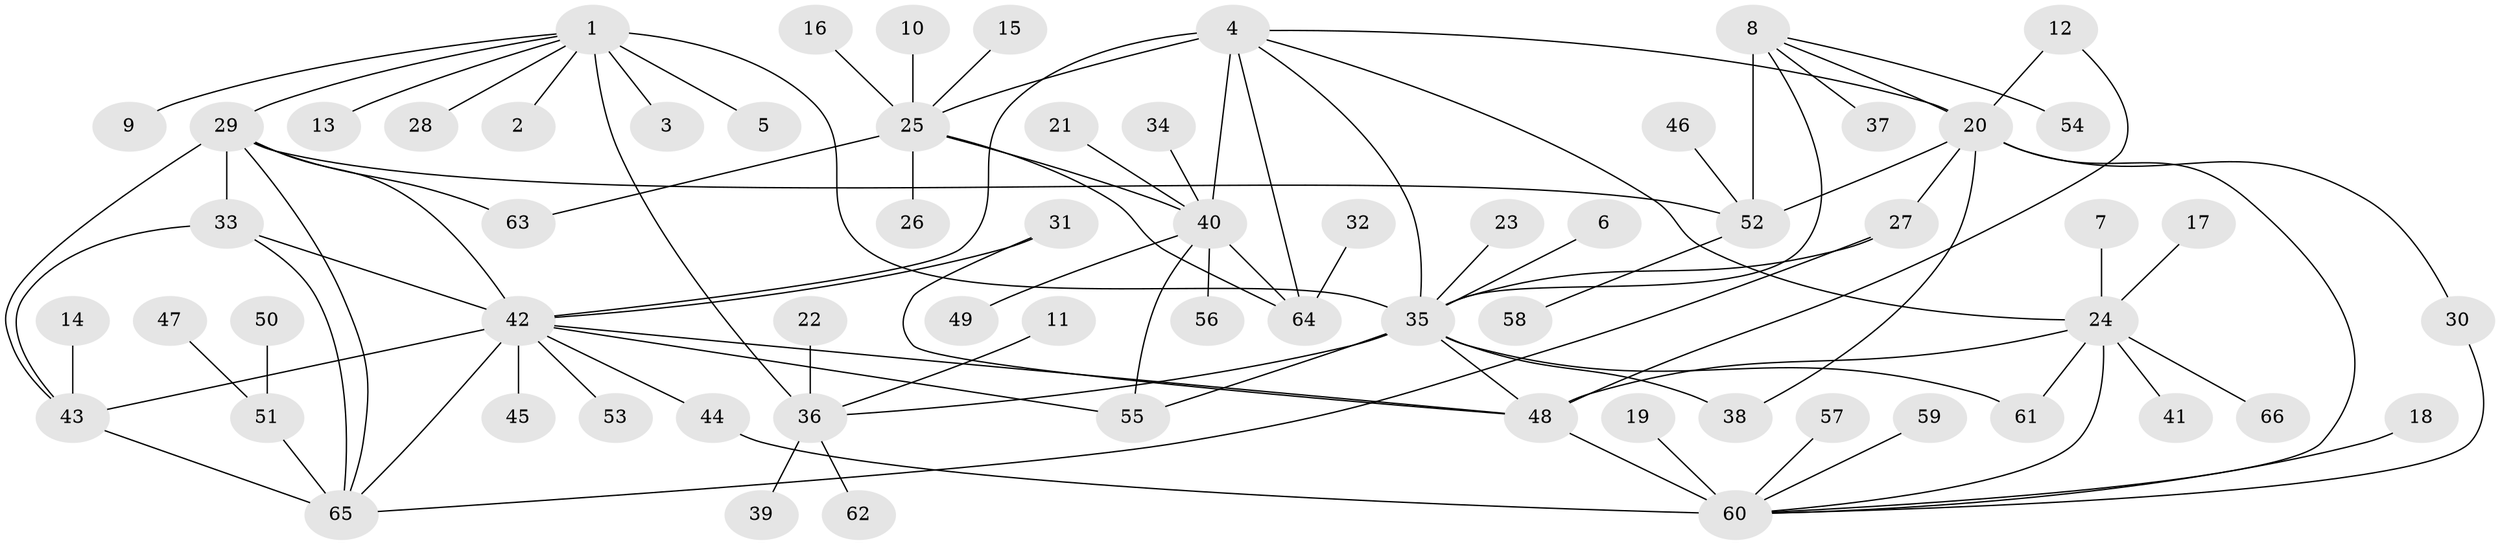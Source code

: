 // original degree distribution, {6: 0.06818181818181818, 10: 0.015151515151515152, 8: 0.03787878787878788, 12: 0.007575757575757576, 7: 0.030303030303030304, 14: 0.007575757575757576, 13: 0.015151515151515152, 9: 0.015151515151515152, 17: 0.007575757575757576, 5: 0.015151515151515152, 11: 0.015151515151515152, 1: 0.5681818181818182, 2: 0.13636363636363635, 3: 0.06060606060606061}
// Generated by graph-tools (version 1.1) at 2025/02/03/09/25 03:02:42]
// undirected, 66 vertices, 94 edges
graph export_dot {
graph [start="1"]
  node [color=gray90,style=filled];
  1;
  2;
  3;
  4;
  5;
  6;
  7;
  8;
  9;
  10;
  11;
  12;
  13;
  14;
  15;
  16;
  17;
  18;
  19;
  20;
  21;
  22;
  23;
  24;
  25;
  26;
  27;
  28;
  29;
  30;
  31;
  32;
  33;
  34;
  35;
  36;
  37;
  38;
  39;
  40;
  41;
  42;
  43;
  44;
  45;
  46;
  47;
  48;
  49;
  50;
  51;
  52;
  53;
  54;
  55;
  56;
  57;
  58;
  59;
  60;
  61;
  62;
  63;
  64;
  65;
  66;
  1 -- 2 [weight=1.0];
  1 -- 3 [weight=1.0];
  1 -- 5 [weight=1.0];
  1 -- 9 [weight=1.0];
  1 -- 13 [weight=1.0];
  1 -- 28 [weight=1.0];
  1 -- 29 [weight=1.0];
  1 -- 35 [weight=4.0];
  1 -- 36 [weight=4.0];
  4 -- 20 [weight=1.0];
  4 -- 24 [weight=1.0];
  4 -- 25 [weight=4.0];
  4 -- 35 [weight=1.0];
  4 -- 40 [weight=2.0];
  4 -- 42 [weight=1.0];
  4 -- 64 [weight=2.0];
  6 -- 35 [weight=1.0];
  7 -- 24 [weight=1.0];
  8 -- 20 [weight=2.0];
  8 -- 35 [weight=1.0];
  8 -- 37 [weight=1.0];
  8 -- 52 [weight=6.0];
  8 -- 54 [weight=1.0];
  10 -- 25 [weight=1.0];
  11 -- 36 [weight=1.0];
  12 -- 20 [weight=1.0];
  12 -- 48 [weight=1.0];
  14 -- 43 [weight=1.0];
  15 -- 25 [weight=1.0];
  16 -- 25 [weight=1.0];
  17 -- 24 [weight=1.0];
  18 -- 60 [weight=1.0];
  19 -- 60 [weight=1.0];
  20 -- 27 [weight=1.0];
  20 -- 30 [weight=1.0];
  20 -- 38 [weight=1.0];
  20 -- 52 [weight=3.0];
  20 -- 60 [weight=1.0];
  21 -- 40 [weight=1.0];
  22 -- 36 [weight=1.0];
  23 -- 35 [weight=1.0];
  24 -- 41 [weight=1.0];
  24 -- 48 [weight=2.0];
  24 -- 60 [weight=3.0];
  24 -- 61 [weight=1.0];
  24 -- 66 [weight=1.0];
  25 -- 26 [weight=1.0];
  25 -- 40 [weight=2.0];
  25 -- 63 [weight=1.0];
  25 -- 64 [weight=2.0];
  27 -- 35 [weight=1.0];
  27 -- 65 [weight=1.0];
  29 -- 33 [weight=1.0];
  29 -- 42 [weight=1.0];
  29 -- 43 [weight=2.0];
  29 -- 52 [weight=1.0];
  29 -- 63 [weight=1.0];
  29 -- 65 [weight=1.0];
  30 -- 60 [weight=1.0];
  31 -- 42 [weight=1.0];
  31 -- 48 [weight=1.0];
  32 -- 64 [weight=1.0];
  33 -- 42 [weight=1.0];
  33 -- 43 [weight=2.0];
  33 -- 65 [weight=1.0];
  34 -- 40 [weight=1.0];
  35 -- 36 [weight=1.0];
  35 -- 38 [weight=1.0];
  35 -- 48 [weight=1.0];
  35 -- 55 [weight=1.0];
  35 -- 61 [weight=1.0];
  36 -- 39 [weight=1.0];
  36 -- 62 [weight=1.0];
  40 -- 49 [weight=1.0];
  40 -- 55 [weight=1.0];
  40 -- 56 [weight=1.0];
  40 -- 64 [weight=1.0];
  42 -- 43 [weight=2.0];
  42 -- 44 [weight=1.0];
  42 -- 45 [weight=1.0];
  42 -- 48 [weight=1.0];
  42 -- 53 [weight=1.0];
  42 -- 55 [weight=1.0];
  42 -- 65 [weight=1.0];
  43 -- 65 [weight=2.0];
  44 -- 60 [weight=1.0];
  46 -- 52 [weight=1.0];
  47 -- 51 [weight=1.0];
  48 -- 60 [weight=6.0];
  50 -- 51 [weight=1.0];
  51 -- 65 [weight=1.0];
  52 -- 58 [weight=1.0];
  57 -- 60 [weight=1.0];
  59 -- 60 [weight=1.0];
}
